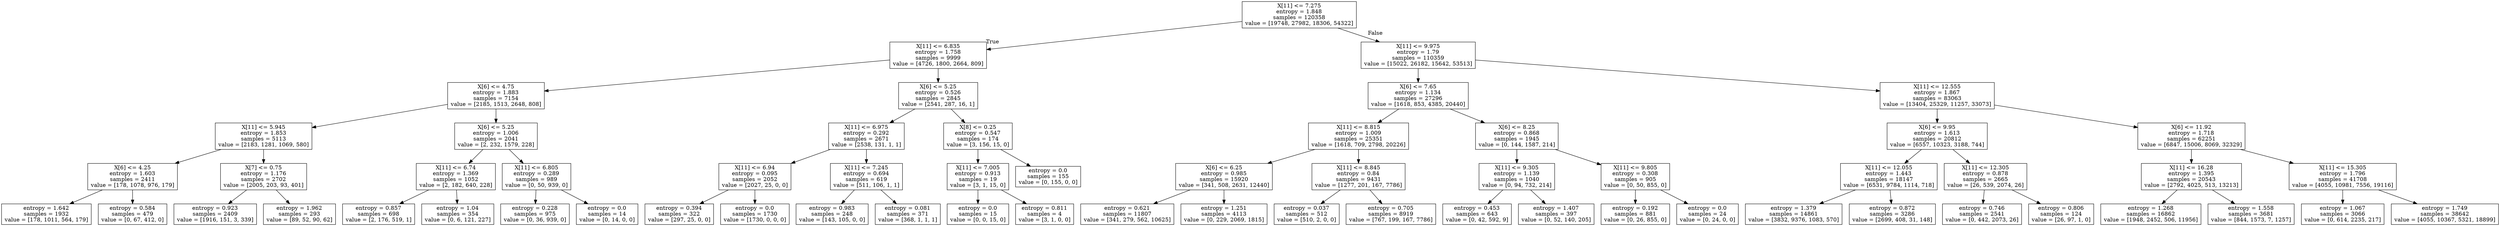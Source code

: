 digraph Tree {
node [shape=box] ;
0 [label="X[11] <= 7.275\nentropy = 1.848\nsamples = 120358\nvalue = [19748, 27982, 18306, 54322]"] ;
1 [label="X[11] <= 6.835\nentropy = 1.758\nsamples = 9999\nvalue = [4726, 1800, 2664, 809]"] ;
0 -> 1 [labeldistance=2.5, labelangle=45, headlabel="True"] ;
2 [label="X[6] <= 4.75\nentropy = 1.883\nsamples = 7154\nvalue = [2185, 1513, 2648, 808]"] ;
1 -> 2 ;
3 [label="X[11] <= 5.945\nentropy = 1.853\nsamples = 5113\nvalue = [2183, 1281, 1069, 580]"] ;
2 -> 3 ;
4 [label="X[6] <= 4.25\nentropy = 1.603\nsamples = 2411\nvalue = [178, 1078, 976, 179]"] ;
3 -> 4 ;
5 [label="entropy = 1.642\nsamples = 1932\nvalue = [178, 1011, 564, 179]"] ;
4 -> 5 ;
6 [label="entropy = 0.584\nsamples = 479\nvalue = [0, 67, 412, 0]"] ;
4 -> 6 ;
7 [label="X[7] <= 0.75\nentropy = 1.176\nsamples = 2702\nvalue = [2005, 203, 93, 401]"] ;
3 -> 7 ;
8 [label="entropy = 0.923\nsamples = 2409\nvalue = [1916, 151, 3, 339]"] ;
7 -> 8 ;
9 [label="entropy = 1.962\nsamples = 293\nvalue = [89, 52, 90, 62]"] ;
7 -> 9 ;
10 [label="X[6] <= 5.25\nentropy = 1.006\nsamples = 2041\nvalue = [2, 232, 1579, 228]"] ;
2 -> 10 ;
11 [label="X[11] <= 6.74\nentropy = 1.369\nsamples = 1052\nvalue = [2, 182, 640, 228]"] ;
10 -> 11 ;
12 [label="entropy = 0.857\nsamples = 698\nvalue = [2, 176, 519, 1]"] ;
11 -> 12 ;
13 [label="entropy = 1.04\nsamples = 354\nvalue = [0, 6, 121, 227]"] ;
11 -> 13 ;
14 [label="X[11] <= 6.805\nentropy = 0.289\nsamples = 989\nvalue = [0, 50, 939, 0]"] ;
10 -> 14 ;
15 [label="entropy = 0.228\nsamples = 975\nvalue = [0, 36, 939, 0]"] ;
14 -> 15 ;
16 [label="entropy = 0.0\nsamples = 14\nvalue = [0, 14, 0, 0]"] ;
14 -> 16 ;
17 [label="X[6] <= 5.25\nentropy = 0.526\nsamples = 2845\nvalue = [2541, 287, 16, 1]"] ;
1 -> 17 ;
18 [label="X[11] <= 6.975\nentropy = 0.292\nsamples = 2671\nvalue = [2538, 131, 1, 1]"] ;
17 -> 18 ;
19 [label="X[11] <= 6.94\nentropy = 0.095\nsamples = 2052\nvalue = [2027, 25, 0, 0]"] ;
18 -> 19 ;
20 [label="entropy = 0.394\nsamples = 322\nvalue = [297, 25, 0, 0]"] ;
19 -> 20 ;
21 [label="entropy = 0.0\nsamples = 1730\nvalue = [1730, 0, 0, 0]"] ;
19 -> 21 ;
22 [label="X[11] <= 7.245\nentropy = 0.694\nsamples = 619\nvalue = [511, 106, 1, 1]"] ;
18 -> 22 ;
23 [label="entropy = 0.983\nsamples = 248\nvalue = [143, 105, 0, 0]"] ;
22 -> 23 ;
24 [label="entropy = 0.081\nsamples = 371\nvalue = [368, 1, 1, 1]"] ;
22 -> 24 ;
25 [label="X[8] <= 0.25\nentropy = 0.547\nsamples = 174\nvalue = [3, 156, 15, 0]"] ;
17 -> 25 ;
26 [label="X[11] <= 7.005\nentropy = 0.913\nsamples = 19\nvalue = [3, 1, 15, 0]"] ;
25 -> 26 ;
27 [label="entropy = 0.0\nsamples = 15\nvalue = [0, 0, 15, 0]"] ;
26 -> 27 ;
28 [label="entropy = 0.811\nsamples = 4\nvalue = [3, 1, 0, 0]"] ;
26 -> 28 ;
29 [label="entropy = 0.0\nsamples = 155\nvalue = [0, 155, 0, 0]"] ;
25 -> 29 ;
30 [label="X[11] <= 9.975\nentropy = 1.79\nsamples = 110359\nvalue = [15022, 26182, 15642, 53513]"] ;
0 -> 30 [labeldistance=2.5, labelangle=-45, headlabel="False"] ;
31 [label="X[6] <= 7.65\nentropy = 1.134\nsamples = 27296\nvalue = [1618, 853, 4385, 20440]"] ;
30 -> 31 ;
32 [label="X[11] <= 8.815\nentropy = 1.009\nsamples = 25351\nvalue = [1618, 709, 2798, 20226]"] ;
31 -> 32 ;
33 [label="X[6] <= 6.25\nentropy = 0.985\nsamples = 15920\nvalue = [341, 508, 2631, 12440]"] ;
32 -> 33 ;
34 [label="entropy = 0.621\nsamples = 11807\nvalue = [341, 279, 562, 10625]"] ;
33 -> 34 ;
35 [label="entropy = 1.251\nsamples = 4113\nvalue = [0, 229, 2069, 1815]"] ;
33 -> 35 ;
36 [label="X[11] <= 8.845\nentropy = 0.84\nsamples = 9431\nvalue = [1277, 201, 167, 7786]"] ;
32 -> 36 ;
37 [label="entropy = 0.037\nsamples = 512\nvalue = [510, 2, 0, 0]"] ;
36 -> 37 ;
38 [label="entropy = 0.705\nsamples = 8919\nvalue = [767, 199, 167, 7786]"] ;
36 -> 38 ;
39 [label="X[6] <= 8.25\nentropy = 0.868\nsamples = 1945\nvalue = [0, 144, 1587, 214]"] ;
31 -> 39 ;
40 [label="X[11] <= 9.305\nentropy = 1.139\nsamples = 1040\nvalue = [0, 94, 732, 214]"] ;
39 -> 40 ;
41 [label="entropy = 0.453\nsamples = 643\nvalue = [0, 42, 592, 9]"] ;
40 -> 41 ;
42 [label="entropy = 1.407\nsamples = 397\nvalue = [0, 52, 140, 205]"] ;
40 -> 42 ;
43 [label="X[11] <= 9.805\nentropy = 0.308\nsamples = 905\nvalue = [0, 50, 855, 0]"] ;
39 -> 43 ;
44 [label="entropy = 0.192\nsamples = 881\nvalue = [0, 26, 855, 0]"] ;
43 -> 44 ;
45 [label="entropy = 0.0\nsamples = 24\nvalue = [0, 24, 0, 0]"] ;
43 -> 45 ;
46 [label="X[11] <= 12.555\nentropy = 1.867\nsamples = 83063\nvalue = [13404, 25329, 11257, 33073]"] ;
30 -> 46 ;
47 [label="X[6] <= 9.95\nentropy = 1.613\nsamples = 20812\nvalue = [6557, 10323, 3188, 744]"] ;
46 -> 47 ;
48 [label="X[11] <= 12.055\nentropy = 1.443\nsamples = 18147\nvalue = [6531, 9784, 1114, 718]"] ;
47 -> 48 ;
49 [label="entropy = 1.379\nsamples = 14861\nvalue = [3832, 9376, 1083, 570]"] ;
48 -> 49 ;
50 [label="entropy = 0.872\nsamples = 3286\nvalue = [2699, 408, 31, 148]"] ;
48 -> 50 ;
51 [label="X[11] <= 12.305\nentropy = 0.878\nsamples = 2665\nvalue = [26, 539, 2074, 26]"] ;
47 -> 51 ;
52 [label="entropy = 0.746\nsamples = 2541\nvalue = [0, 442, 2073, 26]"] ;
51 -> 52 ;
53 [label="entropy = 0.806\nsamples = 124\nvalue = [26, 97, 1, 0]"] ;
51 -> 53 ;
54 [label="X[6] <= 11.92\nentropy = 1.718\nsamples = 62251\nvalue = [6847, 15006, 8069, 32329]"] ;
46 -> 54 ;
55 [label="X[11] <= 16.28\nentropy = 1.395\nsamples = 20543\nvalue = [2792, 4025, 513, 13213]"] ;
54 -> 55 ;
56 [label="entropy = 1.268\nsamples = 16862\nvalue = [1948, 2452, 506, 11956]"] ;
55 -> 56 ;
57 [label="entropy = 1.558\nsamples = 3681\nvalue = [844, 1573, 7, 1257]"] ;
55 -> 57 ;
58 [label="X[11] <= 15.305\nentropy = 1.796\nsamples = 41708\nvalue = [4055, 10981, 7556, 19116]"] ;
54 -> 58 ;
59 [label="entropy = 1.067\nsamples = 3066\nvalue = [0, 614, 2235, 217]"] ;
58 -> 59 ;
60 [label="entropy = 1.749\nsamples = 38642\nvalue = [4055, 10367, 5321, 18899]"] ;
58 -> 60 ;
}
